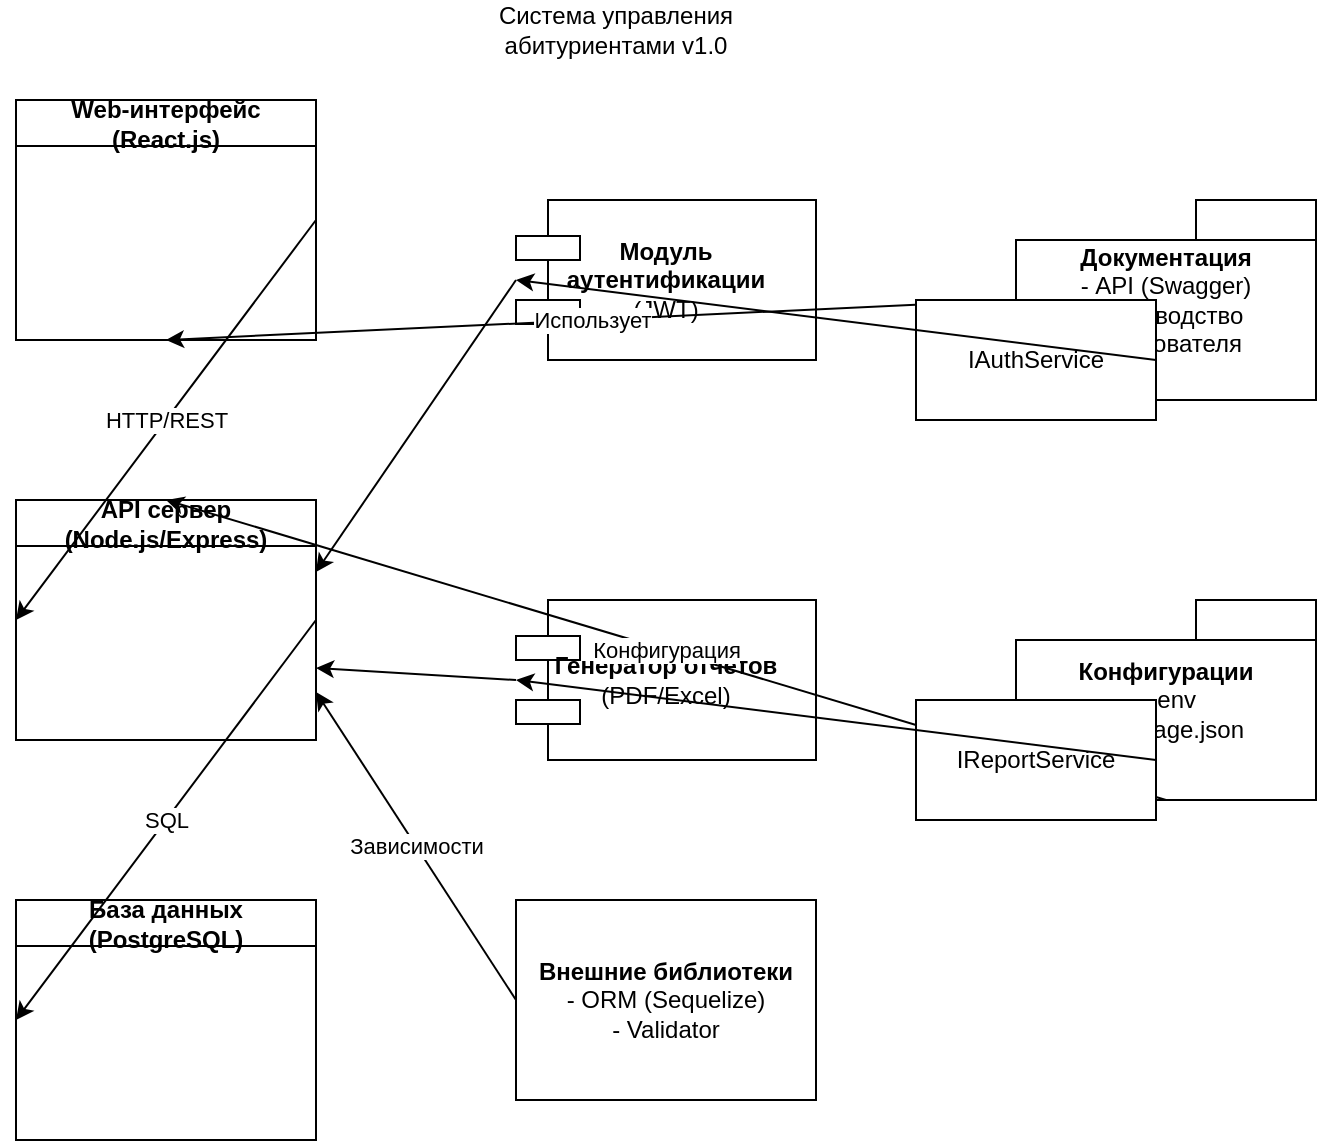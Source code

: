 <mxfile version="27.0.6">
  <diagram name="Page-1" id="J3KCKedbq1iABVvFpygW">
    <mxGraphModel dx="1422" dy="794" grid="1" gridSize="10" guides="1" tooltips="1" connect="1" arrows="1" fold="1" page="1" pageScale="1" pageWidth="850" pageHeight="1100">
      <root>
        <mxCell id="0" />
        <mxCell id="1" parent="0" />

        <mxCell id="web" value="&lt;b&gt;Web-интерфейс&lt;/b&gt;&lt;br&gt;(React.js)" style="swimlane;whiteSpace=wrap;html=1;" vertex="1" parent="1">
          <mxGeometry x="200" y="100" width="150" height="120" as="geometry" />
        </mxCell>

        <mxCell id="api" value="&lt;b&gt;API сервер&lt;/b&gt;&lt;br&gt;(Node.js/Express)" style="swimlane;whiteSpace=wrap;html=1;" vertex="1" parent="1">
          <mxGeometry x="200" y="300" width="150" height="120" as="geometry" />
        </mxCell>

        <mxCell id="db" value="&lt;b&gt;База данных&lt;/b&gt;&lt;br&gt;(PostgreSQL)" style="swimlane;whiteSpace=wrap;html=1;" vertex="1" parent="1">
          <mxGeometry x="200" y="500" width="150" height="120" as="geometry" />
        </mxCell>

        <mxCell id="auth" value="&lt;b&gt;Модуль аутентификации&lt;/b&gt;&lt;br&gt;(JWT)" style="shape=component;whiteSpace=wrap;html=1;" vertex="1" parent="1">
          <mxGeometry x="450" y="150" width="150" height="80" as="geometry" />
        </mxCell>

        <mxCell id="report" value="&lt;b&gt;Генератор отчетов&lt;/b&gt;&lt;br&gt;(PDF/Excel)" style="shape=component;whiteSpace=wrap;html=1;" vertex="1" parent="1">
          <mxGeometry x="450" y="350" width="150" height="80" as="geometry" />
        </mxCell>

        <mxCell id="lib" value="&lt;b&gt;Внешние библиотеки&lt;/b&gt;&lt;br&gt;- ORM (Sequelize)&lt;br&gt;- Validator" style="shape=package;whiteSpace=wrap;html=1;" vertex="1" parent="1">
          <mxGeometry x="450" y="500" width="150" height="100" as="geometry" />
        </mxCell>

        <mxCell id="docs" value="&lt;b&gt;Документация&lt;/b&gt;&lt;br&gt;- API (Swagger)&lt;br&gt;- Руководство пользователя" style="shape=folder;whiteSpace=wrap;html=1;" vertex="1" parent="1">
          <mxGeometry x="700" y="150" width="150" height="100" as="geometry" />
        </mxCell>
  
        <mxCell id="config" value="&lt;b&gt;Конфигурации&lt;/b&gt;&lt;br&gt;- .env&lt;br&gt;- package.json" style="shape=folder;whiteSpace=wrap;html=1;" vertex="1" parent="1">
          <mxGeometry x="700" y="350" width="150" height="100" as="geometry" />
        </mxCell>

        <mxCell id="conn1" value="HTTP/REST" style="edgeStyle=none;html=1;rounded=0;exitX=1;exitY=0.5;exitDx=0;exitDy=0;entryX=0;entryY=0.5;entryDx=0;entryDy=0;" edge="1" parent="1" source="web" target="api">
          <mxGeometry relative="1" as="geometry" />
        </mxCell>

        <mxCell id="conn2" value="SQL" style="edgeStyle=none;html=1;rounded=0;exitX=1;exitY=0.5;exitDx=0;exitDy=0;entryX=0;entryY=0.5;entryDx=0;entryDy=0;" edge="1" parent="1" source="api" target="db">
          <mxGeometry relative="1" as="geometry" />
        </mxCell>

        <mxCell id="conn3" value="" style="edgeStyle=none;html=1;rounded=0;exitX=0;exitY=0.5;exitDx=0;exitDy=0;entryX=1;entryY=0.3;entryDx=0;entryDy=0;" edge="1" parent="1" source="auth" target="api">
          <mxGeometry relative="1" as="geometry" />
        </mxCell>

        <mxCell id="conn4" value="" style="edgeStyle=none;html=1;rounded=0;exitX=0;exitY=0.5;exitDx=0;exitDy=0;entryX=1;entryY=0.7;entryDx=0;entryDy=0;" edge="1" parent="1" source="report" target="api">
          <mxGeometry relative="1" as="geometry" />
        </mxCell>

        <mxCell id="conn5" value="Зависимости" style="edgeStyle=none;html=1;rounded=0;exitX=0;exitY=0.5;exitDx=0;exitDy=0;entryX=1;entryY=0.8;entryDx=0;entryDy=0;" edge="1" parent="1" source="lib" target="api">
          <mxGeometry relative="1" as="geometry" />
        </mxCell>

        <mxCell id="conn6" value="Использует" style="edgeStyle=none;html=1;rounded=0;exitX=0;exitY=0.5;exitDx=0;exitDy=0;entryX=0.5;entryY=1;entryDx=0;entryDy=0;" edge="1" parent="1" source="docs" target="web">
          <mxGeometry relative="1" as="geometry">
            <mxPoint x="775" y="250" as="sourcePoint" />
            <mxPoint x="275" y="100" as="targetPoint" />
          </mxGeometry>
        </mxCell>

        <mxCell id="conn7" value="Конфигурация" style="edgeStyle=none;html=1;rounded=0;exitX=0.5;exitY=1;exitDx=0;exitDy=0;entryX=0.5;entryY=0;entryDx=0;entryDy=0;" edge="1" parent="1" source="config" target="api">
          <mxGeometry relative="1" as="geometry">
            <mxPoint x="775" y="450" as="sourcePoint" />
            <mxPoint x="275" y="300" as="targetPoint" />
          </mxGeometry>
        </mxCell>

        <mxCell id="int1" value="IReportService" style="shape=interface;whiteSpace=wrap;html=1;" vertex="1" parent="1">
          <mxGeometry x="650" y="400" width="120" height="60" as="geometry" />
        </mxCell>

        <mxCell id="int2" value="IAuthService" style="shape=interface;whiteSpace=wrap;html=1;" vertex="1" parent="1">
          <mxGeometry x="650" y="200" width="120" height="60" as="geometry" />
        </mxCell>

        <mxCell id="impl1" value="" style="edgeStyle=none;html=1;rounded=0;exitX=1;exitY=0.5;exitDx=0;exitDy=0;entryX=0;entryY=0.5;entryDx=0;entryDy=0;" edge="1" parent="1" source="int1" target="report">
          <mxGeometry relative="1" as="geometry" />
        </mxCell>

        <mxCell id="impl2" value="" style="edgeStyle=none;html=1;rounded=0;exitX=1;exitY=0.5;exitDx=0;exitDy=0;entryX=0;entryY=0.5;entryDx=0;entryDy=0;" edge="1" parent="1" source="int2" target="auth">
          <mxGeometry relative="1" as="geometry" />
        </mxCell>

        <mxCell id="note1" value="Система управления абитуриентами v1.0" style="text;html=1;strokeColor=none;fillColor=none;align=center;verticalAlign=middle;whiteSpace=wrap;rounded=0;" vertex="1" parent="1">
          <mxGeometry x="400" y="50" width="200" height="30" as="geometry" />
        </mxCell>
      </root>
    </mxGraphModel>
  </diagram>
</mxfile>
